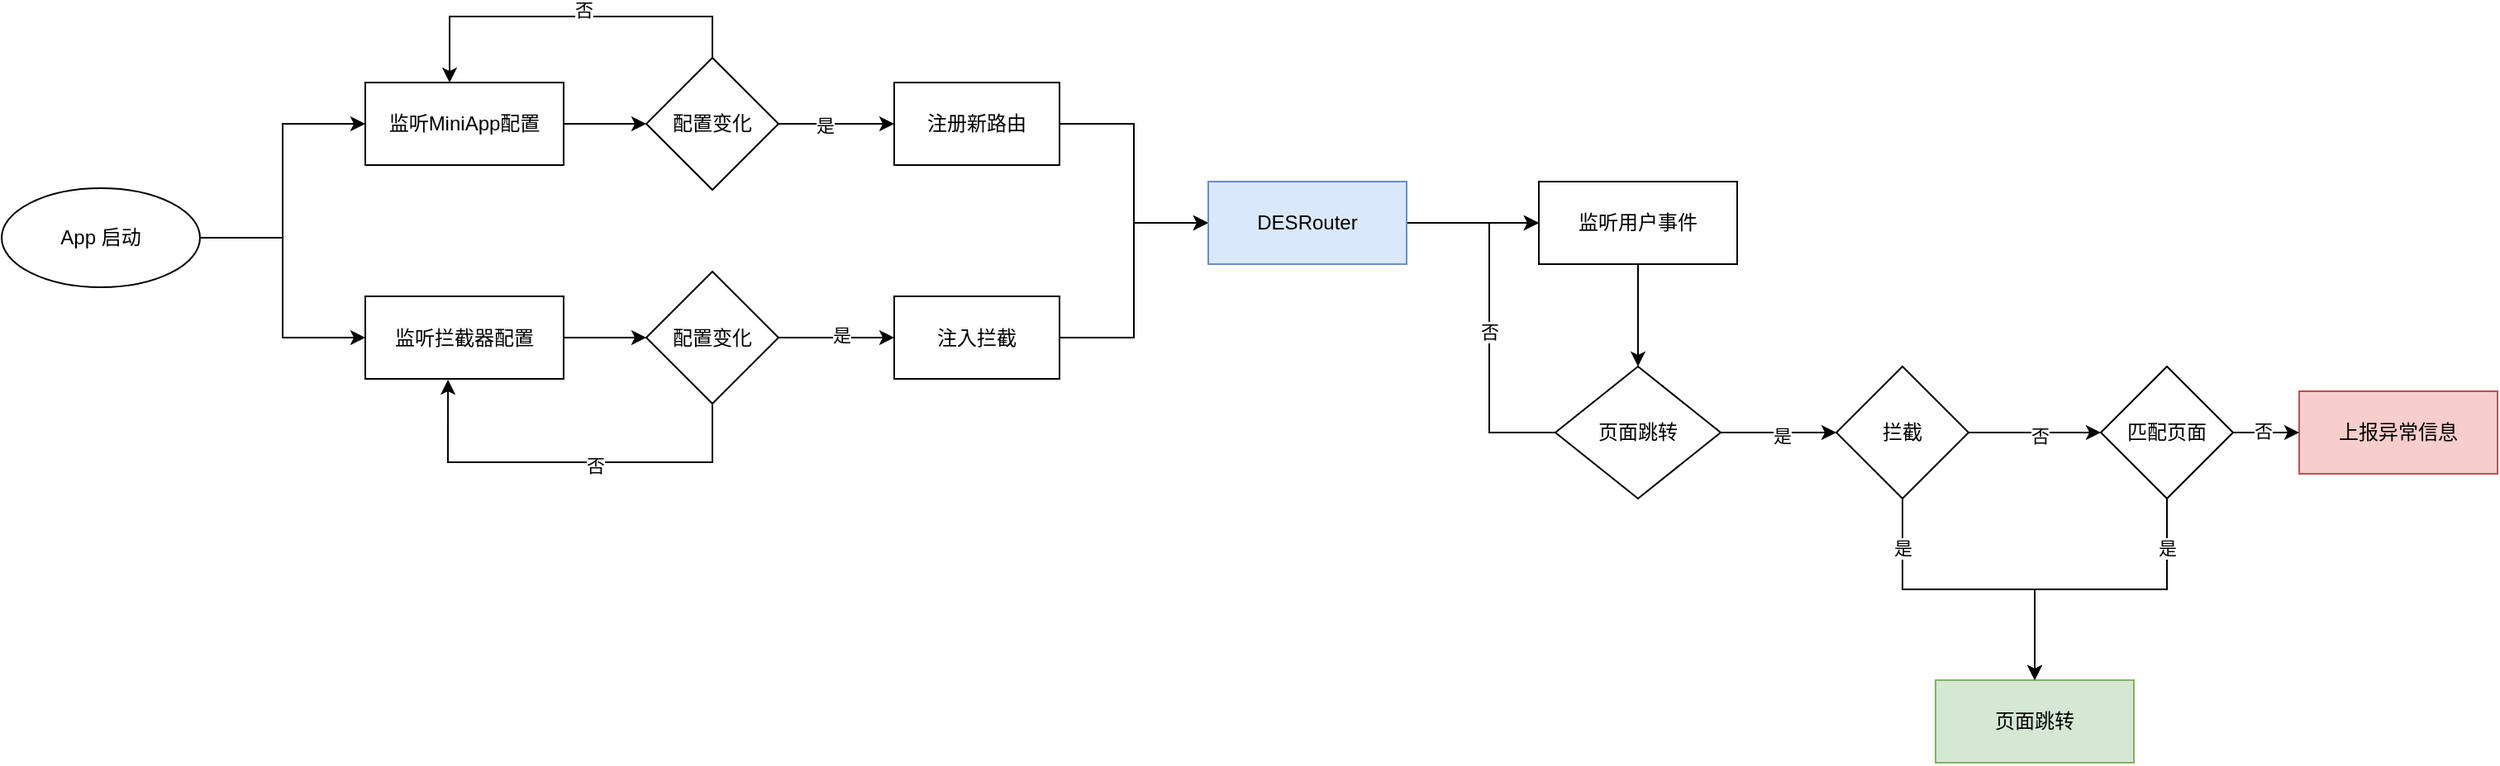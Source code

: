 <mxfile version="20.6.0" type="github">
  <diagram id="E-jVQ9Cre66V4aDjua5S" name="第 1 页">
    <mxGraphModel dx="2128" dy="722" grid="1" gridSize="10" guides="1" tooltips="1" connect="1" arrows="1" fold="1" page="1" pageScale="1" pageWidth="827" pageHeight="1169" math="0" shadow="0">
      <root>
        <mxCell id="0" />
        <mxCell id="1" parent="0" />
        <mxCell id="2GEGFg3cHrytj2jbm8OO-13" style="edgeStyle=orthogonalEdgeStyle;rounded=0;orthogonalLoop=1;jettySize=auto;html=1;entryX=0;entryY=0.5;entryDx=0;entryDy=0;" edge="1" parent="1" source="2GEGFg3cHrytj2jbm8OO-1" target="2GEGFg3cHrytj2jbm8OO-3">
          <mxGeometry relative="1" as="geometry" />
        </mxCell>
        <mxCell id="2GEGFg3cHrytj2jbm8OO-1" value="监听MiniApp配置" style="whiteSpace=wrap;html=1;" vertex="1" parent="1">
          <mxGeometry x="30" y="460" width="120" height="50" as="geometry" />
        </mxCell>
        <mxCell id="2GEGFg3cHrytj2jbm8OO-18" style="edgeStyle=orthogonalEdgeStyle;rounded=0;orthogonalLoop=1;jettySize=auto;html=1;entryX=0;entryY=0.5;entryDx=0;entryDy=0;" edge="1" parent="1" source="2GEGFg3cHrytj2jbm8OO-2" target="2GEGFg3cHrytj2jbm8OO-4">
          <mxGeometry relative="1" as="geometry" />
        </mxCell>
        <mxCell id="2GEGFg3cHrytj2jbm8OO-2" value="监听拦截器配置" style="whiteSpace=wrap;html=1;" vertex="1" parent="1">
          <mxGeometry x="30" y="589.5" width="120" height="50" as="geometry" />
        </mxCell>
        <mxCell id="2GEGFg3cHrytj2jbm8OO-14" style="edgeStyle=orthogonalEdgeStyle;rounded=0;orthogonalLoop=1;jettySize=auto;html=1;" edge="1" parent="1" source="2GEGFg3cHrytj2jbm8OO-3" target="2GEGFg3cHrytj2jbm8OO-5">
          <mxGeometry relative="1" as="geometry" />
        </mxCell>
        <mxCell id="2GEGFg3cHrytj2jbm8OO-15" value="是" style="edgeLabel;html=1;align=center;verticalAlign=middle;resizable=0;points=[];" vertex="1" connectable="0" parent="2GEGFg3cHrytj2jbm8OO-14">
          <mxGeometry x="-0.2" y="-1" relative="1" as="geometry">
            <mxPoint as="offset" />
          </mxGeometry>
        </mxCell>
        <mxCell id="2GEGFg3cHrytj2jbm8OO-16" style="edgeStyle=orthogonalEdgeStyle;rounded=0;orthogonalLoop=1;jettySize=auto;html=1;entryX=0.425;entryY=0;entryDx=0;entryDy=0;entryPerimeter=0;" edge="1" parent="1" source="2GEGFg3cHrytj2jbm8OO-3" target="2GEGFg3cHrytj2jbm8OO-1">
          <mxGeometry relative="1" as="geometry">
            <Array as="points">
              <mxPoint x="240" y="420" />
              <mxPoint x="81" y="420" />
            </Array>
          </mxGeometry>
        </mxCell>
        <mxCell id="2GEGFg3cHrytj2jbm8OO-17" value="否" style="edgeLabel;html=1;align=center;verticalAlign=middle;resizable=0;points=[];" vertex="1" connectable="0" parent="2GEGFg3cHrytj2jbm8OO-16">
          <mxGeometry x="-0.08" y="-4" relative="1" as="geometry">
            <mxPoint as="offset" />
          </mxGeometry>
        </mxCell>
        <mxCell id="2GEGFg3cHrytj2jbm8OO-3" value="配置变化" style="rhombus;whiteSpace=wrap;html=1;" vertex="1" parent="1">
          <mxGeometry x="200" y="445" width="80" height="80" as="geometry" />
        </mxCell>
        <mxCell id="2GEGFg3cHrytj2jbm8OO-19" style="edgeStyle=orthogonalEdgeStyle;rounded=0;orthogonalLoop=1;jettySize=auto;html=1;entryX=0;entryY=0.5;entryDx=0;entryDy=0;" edge="1" parent="1" source="2GEGFg3cHrytj2jbm8OO-4" target="2GEGFg3cHrytj2jbm8OO-6">
          <mxGeometry relative="1" as="geometry" />
        </mxCell>
        <mxCell id="2GEGFg3cHrytj2jbm8OO-20" value="是" style="edgeLabel;html=1;align=center;verticalAlign=middle;resizable=0;points=[];" vertex="1" connectable="0" parent="2GEGFg3cHrytj2jbm8OO-19">
          <mxGeometry x="0.08" y="3" relative="1" as="geometry">
            <mxPoint y="1" as="offset" />
          </mxGeometry>
        </mxCell>
        <mxCell id="2GEGFg3cHrytj2jbm8OO-21" style="edgeStyle=orthogonalEdgeStyle;rounded=0;orthogonalLoop=1;jettySize=auto;html=1;entryX=0.417;entryY=1.01;entryDx=0;entryDy=0;entryPerimeter=0;" edge="1" parent="1" source="2GEGFg3cHrytj2jbm8OO-4" target="2GEGFg3cHrytj2jbm8OO-2">
          <mxGeometry relative="1" as="geometry">
            <Array as="points">
              <mxPoint x="240" y="690" />
              <mxPoint x="80" y="690" />
            </Array>
          </mxGeometry>
        </mxCell>
        <mxCell id="2GEGFg3cHrytj2jbm8OO-22" value="否" style="edgeLabel;html=1;align=center;verticalAlign=middle;resizable=0;points=[];" vertex="1" connectable="0" parent="2GEGFg3cHrytj2jbm8OO-21">
          <mxGeometry x="-0.132" y="2" relative="1" as="geometry">
            <mxPoint as="offset" />
          </mxGeometry>
        </mxCell>
        <mxCell id="2GEGFg3cHrytj2jbm8OO-4" value="配置变化" style="rhombus;whiteSpace=wrap;html=1;" vertex="1" parent="1">
          <mxGeometry x="200" y="574.5" width="80" height="80" as="geometry" />
        </mxCell>
        <mxCell id="2GEGFg3cHrytj2jbm8OO-23" style="edgeStyle=orthogonalEdgeStyle;rounded=0;orthogonalLoop=1;jettySize=auto;html=1;entryX=0;entryY=0.5;entryDx=0;entryDy=0;" edge="1" parent="1" source="2GEGFg3cHrytj2jbm8OO-5" target="2GEGFg3cHrytj2jbm8OO-8">
          <mxGeometry relative="1" as="geometry" />
        </mxCell>
        <mxCell id="2GEGFg3cHrytj2jbm8OO-5" value="注册新路由" style="whiteSpace=wrap;html=1;" vertex="1" parent="1">
          <mxGeometry x="350" y="460" width="100" height="50" as="geometry" />
        </mxCell>
        <mxCell id="2GEGFg3cHrytj2jbm8OO-24" style="edgeStyle=orthogonalEdgeStyle;rounded=0;orthogonalLoop=1;jettySize=auto;html=1;entryX=0;entryY=0.5;entryDx=0;entryDy=0;" edge="1" parent="1" source="2GEGFg3cHrytj2jbm8OO-6" target="2GEGFg3cHrytj2jbm8OO-8">
          <mxGeometry relative="1" as="geometry" />
        </mxCell>
        <mxCell id="2GEGFg3cHrytj2jbm8OO-6" value="注入拦截" style="whiteSpace=wrap;html=1;" vertex="1" parent="1">
          <mxGeometry x="350" y="589.5" width="100" height="50" as="geometry" />
        </mxCell>
        <mxCell id="2GEGFg3cHrytj2jbm8OO-32" style="edgeStyle=orthogonalEdgeStyle;rounded=0;orthogonalLoop=1;jettySize=auto;html=1;entryX=0;entryY=0.5;entryDx=0;entryDy=0;" edge="1" parent="1" source="2GEGFg3cHrytj2jbm8OO-8" target="2GEGFg3cHrytj2jbm8OO-31">
          <mxGeometry relative="1" as="geometry" />
        </mxCell>
        <mxCell id="2GEGFg3cHrytj2jbm8OO-8" value="DESRouter" style="whiteSpace=wrap;html=1;fillColor=#dae8fc;strokeColor=#6c8ebf;" vertex="1" parent="1">
          <mxGeometry x="540" y="520" width="120" height="50" as="geometry" />
        </mxCell>
        <mxCell id="2GEGFg3cHrytj2jbm8OO-38" style="edgeStyle=orthogonalEdgeStyle;rounded=0;orthogonalLoop=1;jettySize=auto;html=1;" edge="1" parent="1" source="2GEGFg3cHrytj2jbm8OO-9" target="2GEGFg3cHrytj2jbm8OO-10">
          <mxGeometry relative="1" as="geometry" />
        </mxCell>
        <mxCell id="2GEGFg3cHrytj2jbm8OO-39" value="是" style="edgeLabel;html=1;align=center;verticalAlign=middle;resizable=0;points=[];" vertex="1" connectable="0" parent="2GEGFg3cHrytj2jbm8OO-38">
          <mxGeometry x="-0.3" relative="1" as="geometry">
            <mxPoint x="-12" y="-25" as="offset" />
          </mxGeometry>
        </mxCell>
        <mxCell id="2GEGFg3cHrytj2jbm8OO-41" style="edgeStyle=orthogonalEdgeStyle;rounded=0;orthogonalLoop=1;jettySize=auto;html=1;entryX=0;entryY=0.5;entryDx=0;entryDy=0;" edge="1" parent="1" source="2GEGFg3cHrytj2jbm8OO-9" target="2GEGFg3cHrytj2jbm8OO-40">
          <mxGeometry relative="1" as="geometry" />
        </mxCell>
        <mxCell id="2GEGFg3cHrytj2jbm8OO-42" value="否" style="edgeLabel;html=1;align=center;verticalAlign=middle;resizable=0;points=[];" vertex="1" connectable="0" parent="2GEGFg3cHrytj2jbm8OO-41">
          <mxGeometry x="0.057" y="-2" relative="1" as="geometry">
            <mxPoint as="offset" />
          </mxGeometry>
        </mxCell>
        <mxCell id="2GEGFg3cHrytj2jbm8OO-9" value="拦截" style="rhombus;whiteSpace=wrap;html=1;" vertex="1" parent="1">
          <mxGeometry x="920" y="632" width="80" height="80" as="geometry" />
        </mxCell>
        <mxCell id="2GEGFg3cHrytj2jbm8OO-10" value="页面跳转" style="whiteSpace=wrap;html=1;fillColor=#d5e8d4;strokeColor=#82b366;" vertex="1" parent="1">
          <mxGeometry x="980" y="822" width="120" height="50" as="geometry" />
        </mxCell>
        <mxCell id="2GEGFg3cHrytj2jbm8OO-11" value="上报异常信息" style="whiteSpace=wrap;html=1;fillColor=#f8cecc;strokeColor=#b85450;" vertex="1" parent="1">
          <mxGeometry x="1200" y="647" width="120" height="50" as="geometry" />
        </mxCell>
        <mxCell id="2GEGFg3cHrytj2jbm8OO-26" style="edgeStyle=orthogonalEdgeStyle;rounded=0;orthogonalLoop=1;jettySize=auto;html=1;entryX=0;entryY=0.5;entryDx=0;entryDy=0;" edge="1" parent="1" source="2GEGFg3cHrytj2jbm8OO-25" target="2GEGFg3cHrytj2jbm8OO-1">
          <mxGeometry relative="1" as="geometry" />
        </mxCell>
        <mxCell id="2GEGFg3cHrytj2jbm8OO-27" style="edgeStyle=orthogonalEdgeStyle;rounded=0;orthogonalLoop=1;jettySize=auto;html=1;entryX=0;entryY=0.5;entryDx=0;entryDy=0;" edge="1" parent="1" source="2GEGFg3cHrytj2jbm8OO-25" target="2GEGFg3cHrytj2jbm8OO-2">
          <mxGeometry relative="1" as="geometry" />
        </mxCell>
        <mxCell id="2GEGFg3cHrytj2jbm8OO-25" value="App 启动" style="ellipse;whiteSpace=wrap;html=1;" vertex="1" parent="1">
          <mxGeometry x="-190" y="524" width="120" height="60" as="geometry" />
        </mxCell>
        <mxCell id="2GEGFg3cHrytj2jbm8OO-36" style="edgeStyle=orthogonalEdgeStyle;rounded=0;orthogonalLoop=1;jettySize=auto;html=1;" edge="1" parent="1" source="2GEGFg3cHrytj2jbm8OO-29" target="2GEGFg3cHrytj2jbm8OO-9">
          <mxGeometry relative="1" as="geometry" />
        </mxCell>
        <mxCell id="2GEGFg3cHrytj2jbm8OO-37" value="是" style="edgeLabel;html=1;align=center;verticalAlign=middle;resizable=0;points=[];" vertex="1" connectable="0" parent="2GEGFg3cHrytj2jbm8OO-36">
          <mxGeometry x="0.046" y="-2" relative="1" as="geometry">
            <mxPoint as="offset" />
          </mxGeometry>
        </mxCell>
        <mxCell id="2GEGFg3cHrytj2jbm8OO-47" style="edgeStyle=orthogonalEdgeStyle;rounded=0;orthogonalLoop=1;jettySize=auto;html=1;entryX=0;entryY=0.5;entryDx=0;entryDy=0;exitX=0;exitY=0.5;exitDx=0;exitDy=0;" edge="1" parent="1" source="2GEGFg3cHrytj2jbm8OO-29" target="2GEGFg3cHrytj2jbm8OO-31">
          <mxGeometry relative="1" as="geometry">
            <Array as="points">
              <mxPoint x="710" y="672" />
              <mxPoint x="710" y="545" />
            </Array>
          </mxGeometry>
        </mxCell>
        <mxCell id="2GEGFg3cHrytj2jbm8OO-48" value="否" style="edgeLabel;html=1;align=center;verticalAlign=middle;resizable=0;points=[];" vertex="1" connectable="0" parent="2GEGFg3cHrytj2jbm8OO-47">
          <mxGeometry x="-0.15" relative="1" as="geometry">
            <mxPoint y="-18" as="offset" />
          </mxGeometry>
        </mxCell>
        <mxCell id="2GEGFg3cHrytj2jbm8OO-29" value="页面跳转" style="rhombus;whiteSpace=wrap;html=1;" vertex="1" parent="1">
          <mxGeometry x="750" y="632" width="100" height="80" as="geometry" />
        </mxCell>
        <mxCell id="2GEGFg3cHrytj2jbm8OO-33" style="edgeStyle=orthogonalEdgeStyle;rounded=0;orthogonalLoop=1;jettySize=auto;html=1;" edge="1" parent="1" source="2GEGFg3cHrytj2jbm8OO-31" target="2GEGFg3cHrytj2jbm8OO-29">
          <mxGeometry relative="1" as="geometry" />
        </mxCell>
        <mxCell id="2GEGFg3cHrytj2jbm8OO-31" value="监听用户事件" style="whiteSpace=wrap;html=1;" vertex="1" parent="1">
          <mxGeometry x="740" y="520" width="120" height="50" as="geometry" />
        </mxCell>
        <mxCell id="2GEGFg3cHrytj2jbm8OO-44" style="edgeStyle=orthogonalEdgeStyle;rounded=0;orthogonalLoop=1;jettySize=auto;html=1;entryX=0;entryY=0.5;entryDx=0;entryDy=0;" edge="1" parent="1" source="2GEGFg3cHrytj2jbm8OO-40" target="2GEGFg3cHrytj2jbm8OO-11">
          <mxGeometry relative="1" as="geometry" />
        </mxCell>
        <mxCell id="2GEGFg3cHrytj2jbm8OO-49" value="否" style="edgeLabel;html=1;align=center;verticalAlign=middle;resizable=0;points=[];" vertex="1" connectable="0" parent="2GEGFg3cHrytj2jbm8OO-44">
          <mxGeometry x="-0.106" y="1" relative="1" as="geometry">
            <mxPoint as="offset" />
          </mxGeometry>
        </mxCell>
        <mxCell id="2GEGFg3cHrytj2jbm8OO-45" style="edgeStyle=orthogonalEdgeStyle;rounded=0;orthogonalLoop=1;jettySize=auto;html=1;entryX=0.5;entryY=0;entryDx=0;entryDy=0;" edge="1" parent="1" source="2GEGFg3cHrytj2jbm8OO-40" target="2GEGFg3cHrytj2jbm8OO-10">
          <mxGeometry relative="1" as="geometry" />
        </mxCell>
        <mxCell id="2GEGFg3cHrytj2jbm8OO-46" value="是" style="edgeLabel;html=1;align=center;verticalAlign=middle;resizable=0;points=[];" vertex="1" connectable="0" parent="2GEGFg3cHrytj2jbm8OO-45">
          <mxGeometry x="-0.633" y="-3" relative="1" as="geometry">
            <mxPoint x="3" y="-5" as="offset" />
          </mxGeometry>
        </mxCell>
        <mxCell id="2GEGFg3cHrytj2jbm8OO-40" value="匹配页面" style="rhombus;whiteSpace=wrap;html=1;" vertex="1" parent="1">
          <mxGeometry x="1080" y="632" width="80" height="80" as="geometry" />
        </mxCell>
      </root>
    </mxGraphModel>
  </diagram>
</mxfile>

